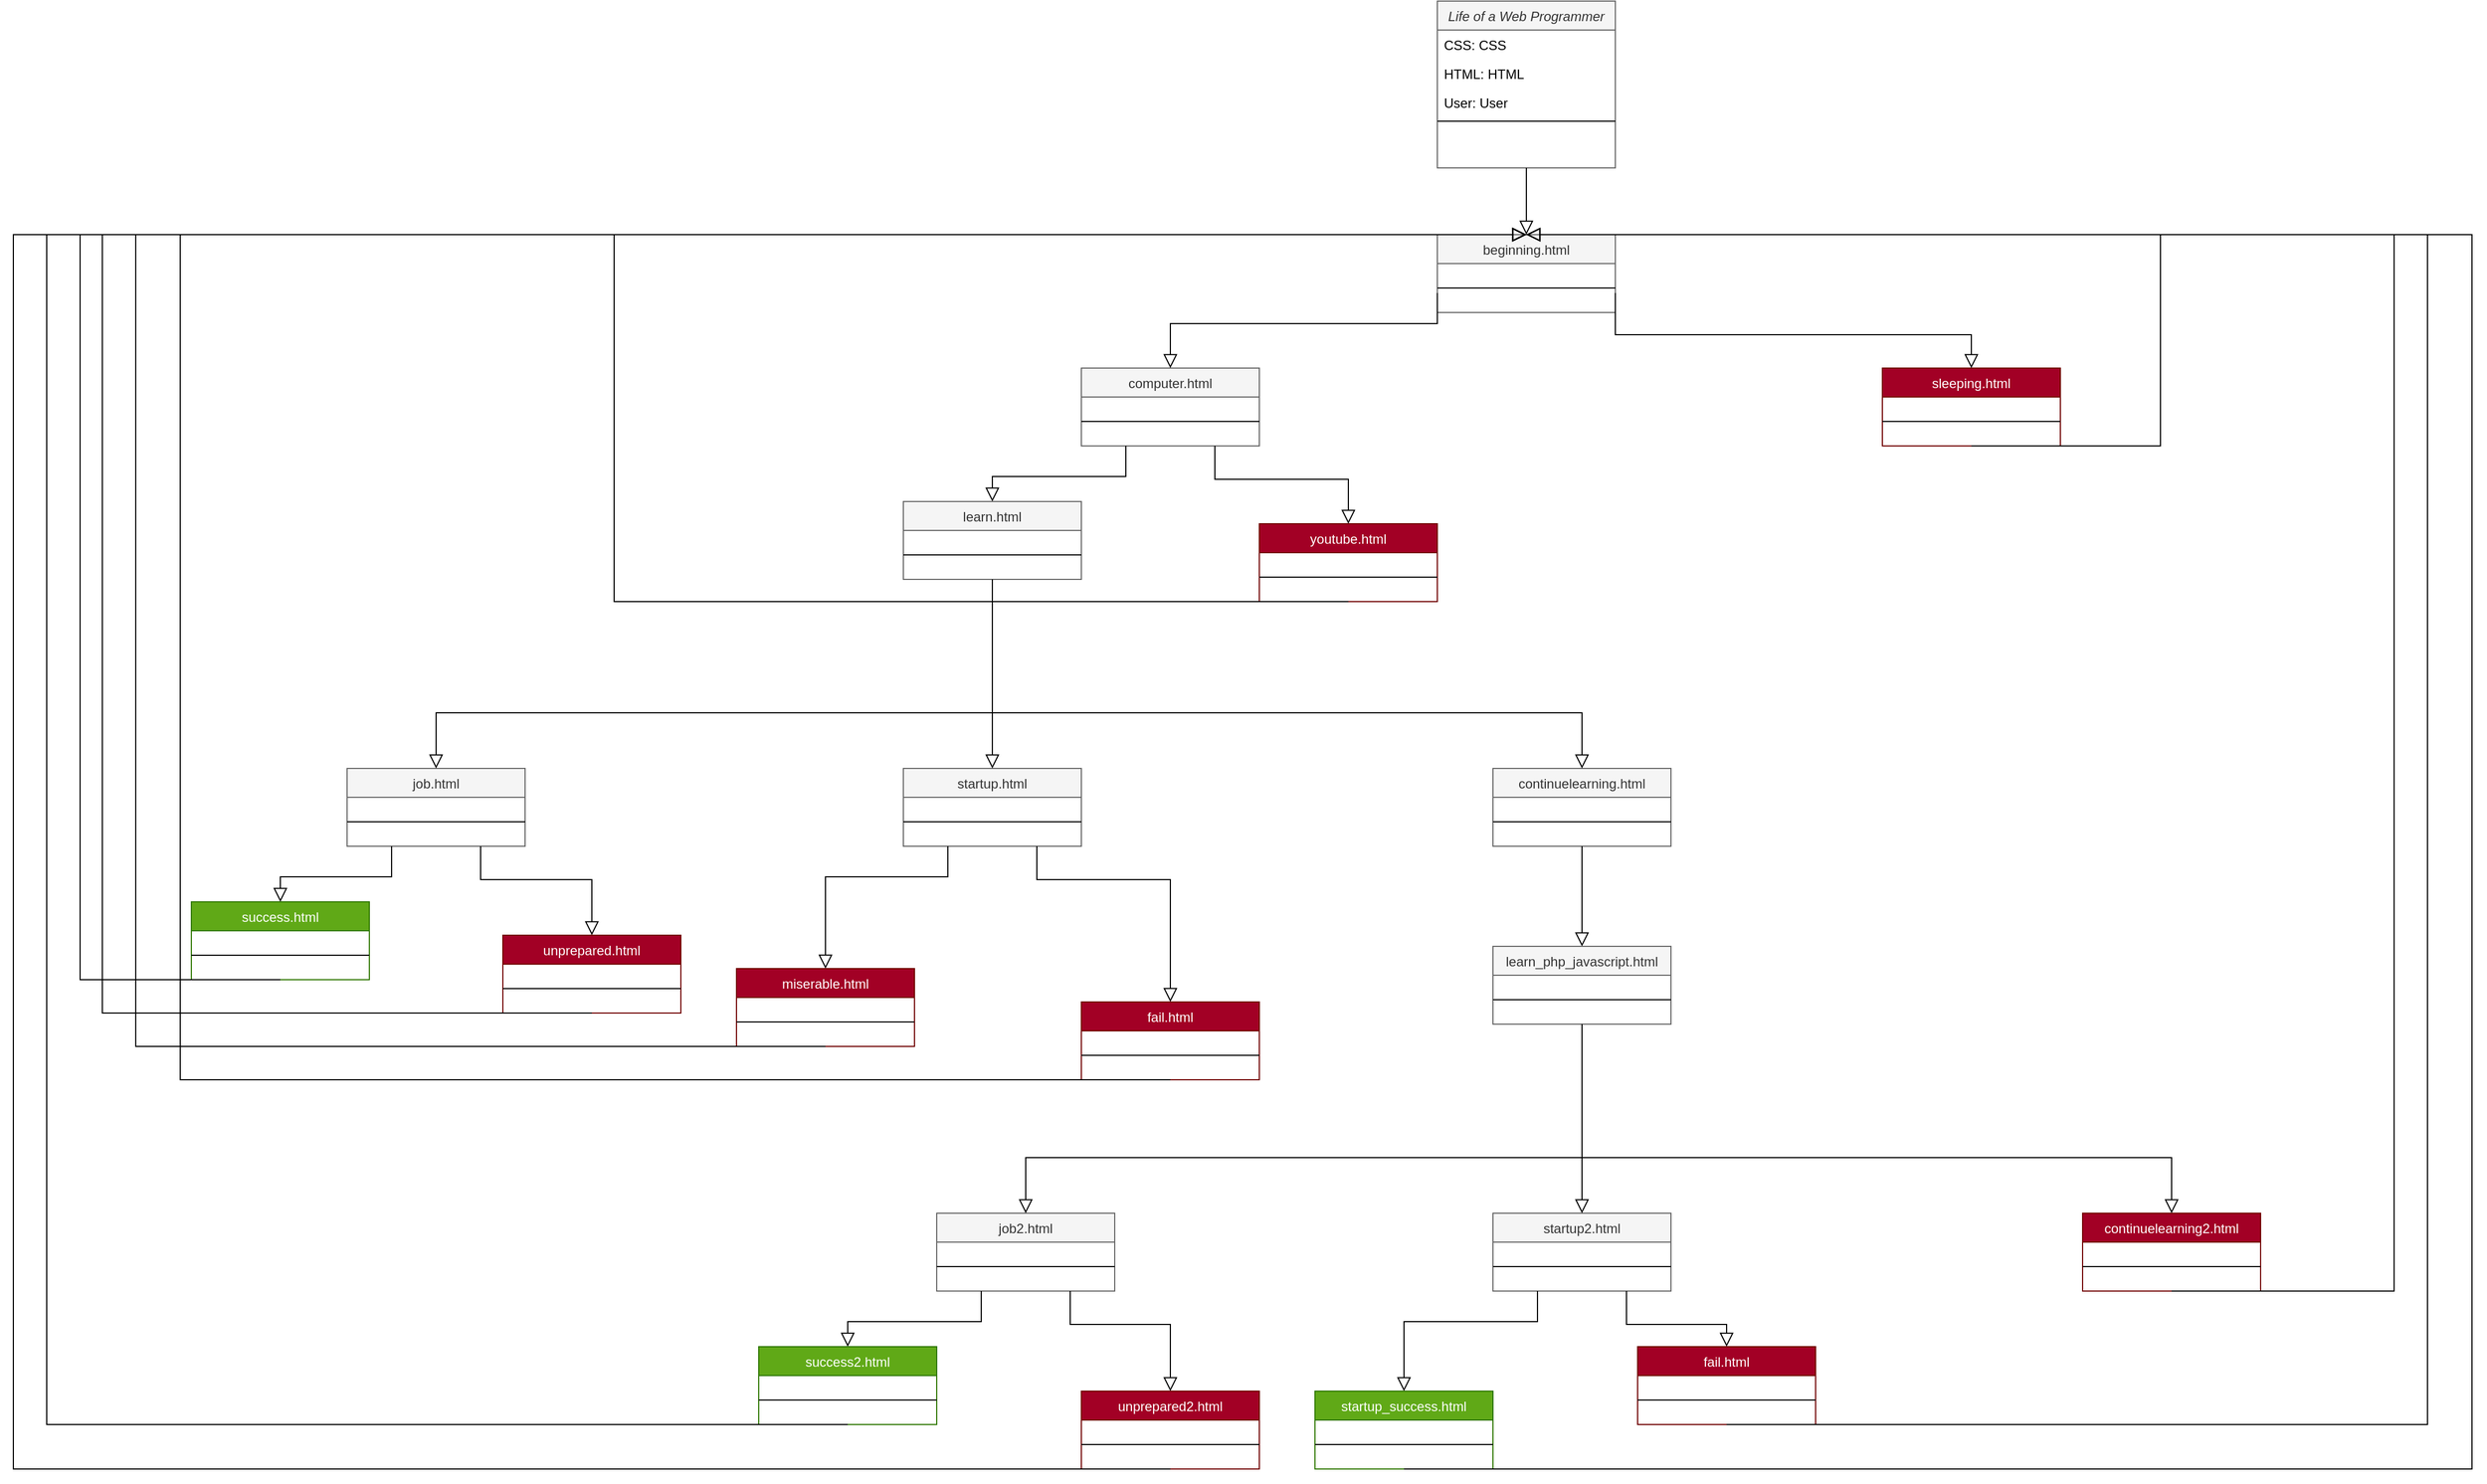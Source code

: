 <mxfile version="14.4.2" type="device"><diagram id="C5RBs43oDa-KdzZeNtuy" name="Page-1"><mxGraphModel dx="3716" dy="1122" grid="1" gridSize="10" guides="1" tooltips="1" connect="1" arrows="1" fold="1" page="1" pageScale="1" pageWidth="827" pageHeight="1169" math="0" shadow="0"><root><mxCell id="WIyWlLk6GJQsqaUBKTNV-0"/><mxCell id="WIyWlLk6GJQsqaUBKTNV-1" parent="WIyWlLk6GJQsqaUBKTNV-0"/><mxCell id="zkfFHV4jXpPFQw0GAbJ--6" value="beginning.html" style="swimlane;fontStyle=0;align=center;verticalAlign=top;childLayout=stackLayout;horizontal=1;startSize=26;horizontalStack=0;resizeParent=1;resizeLast=0;collapsible=1;marginBottom=0;rounded=0;shadow=0;strokeWidth=1;fillColor=#f5f5f5;strokeColor=#666666;fontColor=#333333;" parent="WIyWlLk6GJQsqaUBKTNV-1" vertex="1"><mxGeometry x="280" y="280" width="160" height="70" as="geometry"><mxRectangle x="130" y="380" width="160" height="26" as="alternateBounds"/></mxGeometry></mxCell><mxCell id="zkfFHV4jXpPFQw0GAbJ--9" value="" style="line;html=1;strokeWidth=1;align=left;verticalAlign=middle;spacingTop=-1;spacingLeft=3;spacingRight=3;rotatable=0;labelPosition=right;points=[];portConstraint=eastwest;" parent="zkfFHV4jXpPFQw0GAbJ--6" vertex="1"><mxGeometry y="26" width="160" height="44" as="geometry"/></mxCell><mxCell id="zkfFHV4jXpPFQw0GAbJ--0" value="Life of a Web Programmer" style="swimlane;fontStyle=2;align=center;verticalAlign=top;childLayout=stackLayout;horizontal=1;startSize=26;horizontalStack=0;resizeParent=1;resizeLast=0;collapsible=1;marginBottom=0;rounded=0;shadow=0;strokeWidth=1;fillColor=#f5f5f5;strokeColor=#666666;fontColor=#333333;" parent="WIyWlLk6GJQsqaUBKTNV-1" vertex="1"><mxGeometry x="280" y="70" width="160" height="150" as="geometry"><mxRectangle x="230" y="140" width="160" height="26" as="alternateBounds"/></mxGeometry></mxCell><mxCell id="zkfFHV4jXpPFQw0GAbJ--1" value="CSS: CSS" style="text;align=left;verticalAlign=top;spacingLeft=4;spacingRight=4;overflow=hidden;rotatable=0;points=[[0,0.5],[1,0.5]];portConstraint=eastwest;" parent="zkfFHV4jXpPFQw0GAbJ--0" vertex="1"><mxGeometry y="26" width="160" height="26" as="geometry"/></mxCell><mxCell id="zkfFHV4jXpPFQw0GAbJ--5" value="HTML: HTML" style="text;align=left;verticalAlign=top;spacingLeft=4;spacingRight=4;overflow=hidden;rotatable=0;points=[[0,0.5],[1,0.5]];portConstraint=eastwest;" parent="zkfFHV4jXpPFQw0GAbJ--0" vertex="1"><mxGeometry y="52" width="160" height="26" as="geometry"/></mxCell><mxCell id="vxozVLbmXnylLyHDkRU3-0" value="User: User" style="text;align=left;verticalAlign=top;spacingLeft=4;spacingRight=4;overflow=hidden;rotatable=0;points=[[0,0.5],[1,0.5]];portConstraint=eastwest;rounded=0;shadow=0;html=0;" vertex="1" parent="zkfFHV4jXpPFQw0GAbJ--0"><mxGeometry y="78" width="160" height="26" as="geometry"/></mxCell><mxCell id="zkfFHV4jXpPFQw0GAbJ--4" value="" style="line;html=1;strokeWidth=1;align=left;verticalAlign=middle;spacingTop=-1;spacingLeft=3;spacingRight=3;rotatable=0;labelPosition=right;points=[];portConstraint=eastwest;" parent="zkfFHV4jXpPFQw0GAbJ--0" vertex="1"><mxGeometry y="104" width="160" height="8" as="geometry"/></mxCell><mxCell id="zkfFHV4jXpPFQw0GAbJ--12" value="" style="endArrow=block;endSize=10;endFill=0;shadow=0;strokeWidth=1;rounded=0;edgeStyle=elbowEdgeStyle;elbow=vertical;" parent="WIyWlLk6GJQsqaUBKTNV-1" source="zkfFHV4jXpPFQw0GAbJ--0" target="zkfFHV4jXpPFQw0GAbJ--6" edge="1"><mxGeometry width="160" relative="1" as="geometry"><mxPoint x="200" y="203" as="sourcePoint"/><mxPoint x="200" y="203" as="targetPoint"/></mxGeometry></mxCell><mxCell id="vxozVLbmXnylLyHDkRU3-6" value="computer.html" style="swimlane;fontStyle=0;align=center;verticalAlign=top;childLayout=stackLayout;horizontal=1;startSize=26;horizontalStack=0;resizeParent=1;resizeLast=0;collapsible=1;marginBottom=0;rounded=0;shadow=0;strokeWidth=1;fillColor=#f5f5f5;strokeColor=#666666;fontColor=#333333;" vertex="1" parent="WIyWlLk6GJQsqaUBKTNV-1"><mxGeometry x="-40" y="400" width="160" height="70" as="geometry"><mxRectangle x="130" y="380" width="160" height="26" as="alternateBounds"/></mxGeometry></mxCell><mxCell id="vxozVLbmXnylLyHDkRU3-7" value="" style="line;html=1;strokeWidth=1;align=left;verticalAlign=middle;spacingTop=-1;spacingLeft=3;spacingRight=3;rotatable=0;labelPosition=right;points=[];portConstraint=eastwest;" vertex="1" parent="vxozVLbmXnylLyHDkRU3-6"><mxGeometry y="26" width="160" height="44" as="geometry"/></mxCell><mxCell id="vxozVLbmXnylLyHDkRU3-11" value="" style="endArrow=block;endSize=10;endFill=0;shadow=0;strokeWidth=1;rounded=0;edgeStyle=elbowEdgeStyle;elbow=vertical;exitX=0;exitY=0.75;exitDx=0;exitDy=0;entryX=0.5;entryY=0;entryDx=0;entryDy=0;" edge="1" parent="WIyWlLk6GJQsqaUBKTNV-1" source="zkfFHV4jXpPFQw0GAbJ--6" target="vxozVLbmXnylLyHDkRU3-6"><mxGeometry width="160" relative="1" as="geometry"><mxPoint x="200" y="340" as="sourcePoint"/><mxPoint x="320" y="425" as="targetPoint"/><Array as="points"><mxPoint x="220" y="360"/></Array></mxGeometry></mxCell><mxCell id="vxozVLbmXnylLyHDkRU3-12" value="" style="endArrow=block;endSize=10;endFill=0;shadow=0;strokeWidth=1;rounded=0;edgeStyle=elbowEdgeStyle;elbow=vertical;entryX=0.5;entryY=0;entryDx=0;entryDy=0;exitX=0.25;exitY=1;exitDx=0;exitDy=0;" edge="1" parent="WIyWlLk6GJQsqaUBKTNV-1" source="vxozVLbmXnylLyHDkRU3-6" target="vxozVLbmXnylLyHDkRU3-13"><mxGeometry width="160" relative="1" as="geometry"><mxPoint y="550" as="sourcePoint"/><mxPoint x="-120" y="537.5" as="targetPoint"/><Array as="points"><mxPoint x="-60" y="497.5"/></Array></mxGeometry></mxCell><mxCell id="vxozVLbmXnylLyHDkRU3-13" value="learn.html" style="swimlane;fontStyle=0;align=center;verticalAlign=top;childLayout=stackLayout;horizontal=1;startSize=26;horizontalStack=0;resizeParent=1;resizeLast=0;collapsible=1;marginBottom=0;rounded=0;shadow=0;strokeWidth=1;fillColor=#f5f5f5;strokeColor=#666666;fontColor=#333333;" vertex="1" parent="WIyWlLk6GJQsqaUBKTNV-1"><mxGeometry x="-200" y="520" width="160" height="70" as="geometry"><mxRectangle x="130" y="380" width="160" height="26" as="alternateBounds"/></mxGeometry></mxCell><mxCell id="vxozVLbmXnylLyHDkRU3-14" value="" style="line;html=1;strokeWidth=1;align=left;verticalAlign=middle;spacingTop=-1;spacingLeft=3;spacingRight=3;rotatable=0;labelPosition=right;points=[];portConstraint=eastwest;" vertex="1" parent="vxozVLbmXnylLyHDkRU3-13"><mxGeometry y="26" width="160" height="44" as="geometry"/></mxCell><mxCell id="vxozVLbmXnylLyHDkRU3-17" value="" style="endArrow=block;endSize=10;endFill=0;shadow=0;strokeWidth=1;rounded=0;edgeStyle=elbowEdgeStyle;elbow=vertical;entryX=0.5;entryY=0;entryDx=0;entryDy=0;exitX=0.75;exitY=1;exitDx=0;exitDy=0;" edge="1" parent="WIyWlLk6GJQsqaUBKTNV-1" target="vxozVLbmXnylLyHDkRU3-18" source="vxozVLbmXnylLyHDkRU3-6"><mxGeometry width="160" relative="1" as="geometry"><mxPoint x="10" y="480" as="sourcePoint"/><mxPoint x="-110" y="547.5" as="targetPoint"/><Array as="points"><mxPoint x="140" y="500"/></Array></mxGeometry></mxCell><mxCell id="vxozVLbmXnylLyHDkRU3-18" value="youtube.html" style="swimlane;fontStyle=0;align=center;verticalAlign=top;childLayout=stackLayout;horizontal=1;startSize=26;horizontalStack=0;resizeParent=1;resizeLast=0;collapsible=1;marginBottom=0;rounded=0;shadow=0;strokeWidth=1;fillColor=#a20025;strokeColor=#6F0000;fontColor=#ffffff;" vertex="1" parent="WIyWlLk6GJQsqaUBKTNV-1"><mxGeometry x="120" y="540" width="160" height="70" as="geometry"><mxRectangle x="130" y="380" width="160" height="26" as="alternateBounds"/></mxGeometry></mxCell><mxCell id="vxozVLbmXnylLyHDkRU3-19" value="" style="line;html=1;strokeWidth=1;align=left;verticalAlign=middle;spacingTop=-1;spacingLeft=3;spacingRight=3;rotatable=0;labelPosition=right;points=[];portConstraint=eastwest;" vertex="1" parent="vxozVLbmXnylLyHDkRU3-18"><mxGeometry y="26" width="160" height="44" as="geometry"/></mxCell><mxCell id="vxozVLbmXnylLyHDkRU3-29" value="sleeping.html" style="swimlane;fontStyle=0;align=center;verticalAlign=top;childLayout=stackLayout;horizontal=1;startSize=26;horizontalStack=0;resizeParent=1;resizeLast=0;collapsible=1;marginBottom=0;rounded=0;shadow=0;strokeWidth=1;fillColor=#a20025;strokeColor=#6F0000;fontColor=#ffffff;" vertex="1" parent="WIyWlLk6GJQsqaUBKTNV-1"><mxGeometry x="680" y="400" width="160" height="70" as="geometry"><mxRectangle x="130" y="380" width="160" height="26" as="alternateBounds"/></mxGeometry></mxCell><mxCell id="vxozVLbmXnylLyHDkRU3-30" value="" style="line;html=1;strokeWidth=1;align=left;verticalAlign=middle;spacingTop=-1;spacingLeft=3;spacingRight=3;rotatable=0;labelPosition=right;points=[];portConstraint=eastwest;" vertex="1" parent="vxozVLbmXnylLyHDkRU3-29"><mxGeometry y="26" width="160" height="44" as="geometry"/></mxCell><mxCell id="vxozVLbmXnylLyHDkRU3-31" value="" style="endArrow=block;endSize=10;endFill=0;shadow=0;strokeWidth=1;rounded=0;edgeStyle=elbowEdgeStyle;elbow=vertical;exitX=1;exitY=0.75;exitDx=0;exitDy=0;entryX=0.5;entryY=0;entryDx=0;entryDy=0;" edge="1" parent="WIyWlLk6GJQsqaUBKTNV-1" target="vxozVLbmXnylLyHDkRU3-29" source="zkfFHV4jXpPFQw0GAbJ--6"><mxGeometry width="160" relative="1" as="geometry"><mxPoint x="1000" y="332.5" as="sourcePoint"/><mxPoint x="1040" y="425" as="targetPoint"/><Array as="points"><mxPoint x="570" y="370"/></Array></mxGeometry></mxCell><mxCell id="vxozVLbmXnylLyHDkRU3-38" value="job.html" style="swimlane;fontStyle=0;align=center;verticalAlign=top;childLayout=stackLayout;horizontal=1;startSize=26;horizontalStack=0;resizeParent=1;resizeLast=0;collapsible=1;marginBottom=0;rounded=0;shadow=0;strokeWidth=1;fillColor=#f5f5f5;strokeColor=#666666;fontColor=#333333;" vertex="1" parent="WIyWlLk6GJQsqaUBKTNV-1"><mxGeometry x="-700" y="760" width="160" height="70" as="geometry"><mxRectangle x="130" y="380" width="160" height="26" as="alternateBounds"/></mxGeometry></mxCell><mxCell id="vxozVLbmXnylLyHDkRU3-39" value="" style="line;html=1;strokeWidth=1;align=left;verticalAlign=middle;spacingTop=-1;spacingLeft=3;spacingRight=3;rotatable=0;labelPosition=right;points=[];portConstraint=eastwest;" vertex="1" parent="vxozVLbmXnylLyHDkRU3-38"><mxGeometry y="26" width="160" height="44" as="geometry"/></mxCell><mxCell id="vxozVLbmXnylLyHDkRU3-40" value="" style="endArrow=block;endSize=10;endFill=0;shadow=0;strokeWidth=1;rounded=0;edgeStyle=elbowEdgeStyle;elbow=vertical;entryX=0.5;entryY=0;entryDx=0;entryDy=0;exitX=0.5;exitY=1;exitDx=0;exitDy=0;" edge="1" parent="WIyWlLk6GJQsqaUBKTNV-1" target="vxozVLbmXnylLyHDkRU3-38" source="vxozVLbmXnylLyHDkRU3-13"><mxGeometry width="160" relative="1" as="geometry"><mxPoint x="-120" y="650" as="sourcePoint"/><mxPoint x="-70" y="772.5" as="targetPoint"/><Array as="points"><mxPoint x="-230" y="710"/></Array></mxGeometry></mxCell><mxCell id="vxozVLbmXnylLyHDkRU3-41" value="" style="endArrow=block;endSize=10;endFill=0;shadow=0;strokeWidth=1;rounded=0;edgeStyle=elbowEdgeStyle;elbow=vertical;entryX=0.5;entryY=0;entryDx=0;entryDy=0;exitX=0.25;exitY=1;exitDx=0;exitDy=0;" edge="1" parent="WIyWlLk6GJQsqaUBKTNV-1" source="vxozVLbmXnylLyHDkRU3-38" target="vxozVLbmXnylLyHDkRU3-42"><mxGeometry width="160" relative="1" as="geometry"><mxPoint x="-660" y="910" as="sourcePoint"/><mxPoint x="-780" y="897.5" as="targetPoint"/><Array as="points"><mxPoint x="-720" y="857.5"/></Array></mxGeometry></mxCell><mxCell id="vxozVLbmXnylLyHDkRU3-42" value="success.html" style="swimlane;fontStyle=0;align=center;verticalAlign=top;childLayout=stackLayout;horizontal=1;startSize=26;horizontalStack=0;resizeParent=1;resizeLast=0;collapsible=1;marginBottom=0;rounded=0;shadow=0;strokeWidth=1;fillColor=#60a917;strokeColor=#2D7600;fontColor=#ffffff;" vertex="1" parent="WIyWlLk6GJQsqaUBKTNV-1"><mxGeometry x="-840" y="880" width="160" height="70" as="geometry"><mxRectangle x="130" y="380" width="160" height="26" as="alternateBounds"/></mxGeometry></mxCell><mxCell id="vxozVLbmXnylLyHDkRU3-43" value="" style="line;html=1;strokeWidth=1;align=left;verticalAlign=middle;spacingTop=-1;spacingLeft=3;spacingRight=3;rotatable=0;labelPosition=right;points=[];portConstraint=eastwest;" vertex="1" parent="vxozVLbmXnylLyHDkRU3-42"><mxGeometry y="26" width="160" height="44" as="geometry"/></mxCell><mxCell id="vxozVLbmXnylLyHDkRU3-44" value="" style="endArrow=block;endSize=10;endFill=0;shadow=0;strokeWidth=1;rounded=0;edgeStyle=elbowEdgeStyle;elbow=vertical;entryX=0.5;entryY=0;entryDx=0;entryDy=0;exitX=0.75;exitY=1;exitDx=0;exitDy=0;" edge="1" parent="WIyWlLk6GJQsqaUBKTNV-1" source="vxozVLbmXnylLyHDkRU3-38" target="vxozVLbmXnylLyHDkRU3-45"><mxGeometry width="160" relative="1" as="geometry"><mxPoint x="-650" y="840" as="sourcePoint"/><mxPoint x="-770" y="907.5" as="targetPoint"/><Array as="points"><mxPoint x="-520" y="860"/></Array></mxGeometry></mxCell><mxCell id="vxozVLbmXnylLyHDkRU3-45" value="unprepared.html" style="swimlane;fontStyle=0;align=center;verticalAlign=top;childLayout=stackLayout;horizontal=1;startSize=26;horizontalStack=0;resizeParent=1;resizeLast=0;collapsible=1;marginBottom=0;rounded=0;shadow=0;strokeWidth=1;fillColor=#a20025;strokeColor=#6F0000;fontColor=#ffffff;" vertex="1" parent="WIyWlLk6GJQsqaUBKTNV-1"><mxGeometry x="-560" y="910" width="160" height="70" as="geometry"><mxRectangle x="130" y="380" width="160" height="26" as="alternateBounds"/></mxGeometry></mxCell><mxCell id="vxozVLbmXnylLyHDkRU3-46" value="" style="line;html=1;strokeWidth=1;align=left;verticalAlign=middle;spacingTop=-1;spacingLeft=3;spacingRight=3;rotatable=0;labelPosition=right;points=[];portConstraint=eastwest;" vertex="1" parent="vxozVLbmXnylLyHDkRU3-45"><mxGeometry y="26" width="160" height="44" as="geometry"/></mxCell><mxCell id="vxozVLbmXnylLyHDkRU3-47" value="startup.html" style="swimlane;fontStyle=0;align=center;verticalAlign=top;childLayout=stackLayout;horizontal=1;startSize=26;horizontalStack=0;resizeParent=1;resizeLast=0;collapsible=1;marginBottom=0;rounded=0;shadow=0;strokeWidth=1;fillColor=#f5f5f5;strokeColor=#666666;fontColor=#333333;" vertex="1" parent="WIyWlLk6GJQsqaUBKTNV-1"><mxGeometry x="-200" y="760" width="160" height="70" as="geometry"><mxRectangle x="130" y="380" width="160" height="26" as="alternateBounds"/></mxGeometry></mxCell><mxCell id="vxozVLbmXnylLyHDkRU3-48" value="" style="line;html=1;strokeWidth=1;align=left;verticalAlign=middle;spacingTop=-1;spacingLeft=3;spacingRight=3;rotatable=0;labelPosition=right;points=[];portConstraint=eastwest;" vertex="1" parent="vxozVLbmXnylLyHDkRU3-47"><mxGeometry y="26" width="160" height="44" as="geometry"/></mxCell><mxCell id="vxozVLbmXnylLyHDkRU3-49" value="" style="endArrow=block;endSize=10;endFill=0;shadow=0;strokeWidth=1;rounded=0;edgeStyle=elbowEdgeStyle;elbow=vertical;entryX=0.5;entryY=0;entryDx=0;entryDy=0;exitX=0.5;exitY=1;exitDx=0;exitDy=0;" edge="1" parent="WIyWlLk6GJQsqaUBKTNV-1" target="vxozVLbmXnylLyHDkRU3-47" source="vxozVLbmXnylLyHDkRU3-13"><mxGeometry width="160" relative="1" as="geometry"><mxPoint x="430" y="590" as="sourcePoint"/><mxPoint x="480" y="772.5" as="targetPoint"/><Array as="points"><mxPoint x="-40" y="710"/></Array></mxGeometry></mxCell><mxCell id="vxozVLbmXnylLyHDkRU3-50" value="" style="endArrow=block;endSize=10;endFill=0;shadow=0;strokeWidth=1;rounded=0;edgeStyle=elbowEdgeStyle;elbow=vertical;entryX=0.5;entryY=0;entryDx=0;entryDy=0;exitX=0.25;exitY=1;exitDx=0;exitDy=0;" edge="1" parent="WIyWlLk6GJQsqaUBKTNV-1" source="vxozVLbmXnylLyHDkRU3-47" target="vxozVLbmXnylLyHDkRU3-51"><mxGeometry width="160" relative="1" as="geometry"><mxPoint x="-160" y="910" as="sourcePoint"/><mxPoint x="-280" y="897.5" as="targetPoint"/><Array as="points"><mxPoint x="-220" y="857.5"/></Array></mxGeometry></mxCell><mxCell id="vxozVLbmXnylLyHDkRU3-51" value="miserable.html" style="swimlane;fontStyle=0;align=center;verticalAlign=top;childLayout=stackLayout;horizontal=1;startSize=26;horizontalStack=0;resizeParent=1;resizeLast=0;collapsible=1;marginBottom=0;rounded=0;shadow=0;strokeWidth=1;fillColor=#a20025;strokeColor=#6F0000;fontColor=#ffffff;" vertex="1" parent="WIyWlLk6GJQsqaUBKTNV-1"><mxGeometry x="-350" y="940" width="160" height="70" as="geometry"><mxRectangle x="130" y="380" width="160" height="26" as="alternateBounds"/></mxGeometry></mxCell><mxCell id="vxozVLbmXnylLyHDkRU3-52" value="" style="line;html=1;strokeWidth=1;align=left;verticalAlign=middle;spacingTop=-1;spacingLeft=3;spacingRight=3;rotatable=0;labelPosition=right;points=[];portConstraint=eastwest;" vertex="1" parent="vxozVLbmXnylLyHDkRU3-51"><mxGeometry y="26" width="160" height="44" as="geometry"/></mxCell><mxCell id="vxozVLbmXnylLyHDkRU3-53" value="" style="endArrow=block;endSize=10;endFill=0;shadow=0;strokeWidth=1;rounded=0;edgeStyle=elbowEdgeStyle;elbow=vertical;entryX=0.5;entryY=0;entryDx=0;entryDy=0;exitX=0.75;exitY=1;exitDx=0;exitDy=0;" edge="1" parent="WIyWlLk6GJQsqaUBKTNV-1" source="vxozVLbmXnylLyHDkRU3-47" target="vxozVLbmXnylLyHDkRU3-54"><mxGeometry width="160" relative="1" as="geometry"><mxPoint x="-150" y="840" as="sourcePoint"/><mxPoint x="-270" y="907.5" as="targetPoint"/><Array as="points"><mxPoint x="-20" y="860"/></Array></mxGeometry></mxCell><mxCell id="vxozVLbmXnylLyHDkRU3-54" value="fail.html" style="swimlane;fontStyle=0;align=center;verticalAlign=top;childLayout=stackLayout;horizontal=1;startSize=26;horizontalStack=0;resizeParent=1;resizeLast=0;collapsible=1;marginBottom=0;rounded=0;shadow=0;strokeWidth=1;fillColor=#a20025;strokeColor=#6F0000;fontColor=#ffffff;" vertex="1" parent="WIyWlLk6GJQsqaUBKTNV-1"><mxGeometry x="-40" y="970" width="160" height="70" as="geometry"><mxRectangle x="130" y="380" width="160" height="26" as="alternateBounds"/></mxGeometry></mxCell><mxCell id="vxozVLbmXnylLyHDkRU3-55" value="" style="line;html=1;strokeWidth=1;align=left;verticalAlign=middle;spacingTop=-1;spacingLeft=3;spacingRight=3;rotatable=0;labelPosition=right;points=[];portConstraint=eastwest;" vertex="1" parent="vxozVLbmXnylLyHDkRU3-54"><mxGeometry y="26" width="160" height="44" as="geometry"/></mxCell><mxCell id="vxozVLbmXnylLyHDkRU3-58" value="continuelearning.html" style="swimlane;fontStyle=0;align=center;verticalAlign=top;childLayout=stackLayout;horizontal=1;startSize=26;horizontalStack=0;resizeParent=1;resizeLast=0;collapsible=1;marginBottom=0;rounded=0;shadow=0;strokeWidth=1;fillColor=#f5f5f5;strokeColor=#666666;fontColor=#333333;" vertex="1" parent="WIyWlLk6GJQsqaUBKTNV-1"><mxGeometry x="330" y="760" width="160" height="70" as="geometry"><mxRectangle x="130" y="380" width="160" height="26" as="alternateBounds"/></mxGeometry></mxCell><mxCell id="vxozVLbmXnylLyHDkRU3-59" value="" style="line;html=1;strokeWidth=1;align=left;verticalAlign=middle;spacingTop=-1;spacingLeft=3;spacingRight=3;rotatable=0;labelPosition=right;points=[];portConstraint=eastwest;" vertex="1" parent="vxozVLbmXnylLyHDkRU3-58"><mxGeometry y="26" width="160" height="44" as="geometry"/></mxCell><mxCell id="vxozVLbmXnylLyHDkRU3-60" value="" style="endArrow=block;endSize=10;endFill=0;shadow=0;strokeWidth=1;rounded=0;edgeStyle=elbowEdgeStyle;elbow=vertical;entryX=0.5;entryY=0;entryDx=0;entryDy=0;exitX=0.5;exitY=1;exitDx=0;exitDy=0;" edge="1" parent="WIyWlLk6GJQsqaUBKTNV-1" target="vxozVLbmXnylLyHDkRU3-58" source="vxozVLbmXnylLyHDkRU3-13"><mxGeometry width="160" relative="1" as="geometry"><mxPoint x="880" y="590" as="sourcePoint"/><mxPoint x="930" y="772.5" as="targetPoint"/><Array as="points"><mxPoint x="260" y="710"/></Array></mxGeometry></mxCell><mxCell id="vxozVLbmXnylLyHDkRU3-62" value="" style="endArrow=block;endSize=10;endFill=0;shadow=0;strokeWidth=1;rounded=0;edgeStyle=elbowEdgeStyle;elbow=vertical;exitX=0.5;exitY=1;exitDx=0;exitDy=0;entryX=0.5;entryY=0;entryDx=0;entryDy=0;" edge="1" parent="WIyWlLk6GJQsqaUBKTNV-1" source="vxozVLbmXnylLyHDkRU3-58" target="vxozVLbmXnylLyHDkRU3-63"><mxGeometry width="160" relative="1" as="geometry"><mxPoint x="439" y="830" as="sourcePoint"/><mxPoint x="410" y="900" as="targetPoint"/><Array as="points"/></mxGeometry></mxCell><mxCell id="vxozVLbmXnylLyHDkRU3-63" value="learn_php_javascript.html" style="swimlane;fontStyle=0;align=center;verticalAlign=top;childLayout=stackLayout;horizontal=1;startSize=26;horizontalStack=0;resizeParent=1;resizeLast=0;collapsible=1;marginBottom=0;rounded=0;shadow=0;strokeWidth=1;fillColor=#f5f5f5;strokeColor=#666666;fontColor=#333333;" vertex="1" parent="WIyWlLk6GJQsqaUBKTNV-1"><mxGeometry x="330" y="920" width="160" height="70" as="geometry"><mxRectangle x="130" y="380" width="160" height="26" as="alternateBounds"/></mxGeometry></mxCell><mxCell id="vxozVLbmXnylLyHDkRU3-64" value="" style="line;html=1;strokeWidth=1;align=left;verticalAlign=middle;spacingTop=-1;spacingLeft=3;spacingRight=3;rotatable=0;labelPosition=right;points=[];portConstraint=eastwest;" vertex="1" parent="vxozVLbmXnylLyHDkRU3-63"><mxGeometry y="26" width="160" height="44" as="geometry"/></mxCell><mxCell id="vxozVLbmXnylLyHDkRU3-91" value="job2.html" style="swimlane;fontStyle=0;align=center;verticalAlign=top;childLayout=stackLayout;horizontal=1;startSize=26;horizontalStack=0;resizeParent=1;resizeLast=0;collapsible=1;marginBottom=0;rounded=0;shadow=0;strokeWidth=1;fillColor=#f5f5f5;strokeColor=#666666;fontColor=#333333;" vertex="1" parent="WIyWlLk6GJQsqaUBKTNV-1"><mxGeometry x="-170" y="1160" width="160" height="70" as="geometry"><mxRectangle x="130" y="380" width="160" height="26" as="alternateBounds"/></mxGeometry></mxCell><mxCell id="vxozVLbmXnylLyHDkRU3-92" value="" style="line;html=1;strokeWidth=1;align=left;verticalAlign=middle;spacingTop=-1;spacingLeft=3;spacingRight=3;rotatable=0;labelPosition=right;points=[];portConstraint=eastwest;" vertex="1" parent="vxozVLbmXnylLyHDkRU3-91"><mxGeometry y="26" width="160" height="44" as="geometry"/></mxCell><mxCell id="vxozVLbmXnylLyHDkRU3-93" value="" style="endArrow=block;endSize=10;endFill=0;shadow=0;strokeWidth=1;rounded=0;edgeStyle=elbowEdgeStyle;elbow=vertical;entryX=0.5;entryY=0;entryDx=0;entryDy=0;" edge="1" parent="WIyWlLk6GJQsqaUBKTNV-1" target="vxozVLbmXnylLyHDkRU3-91"><mxGeometry width="160" relative="1" as="geometry"><mxPoint x="410" y="1000" as="sourcePoint"/><mxPoint x="470" y="1172.5" as="targetPoint"/><Array as="points"><mxPoint x="310" y="1110"/></Array></mxGeometry></mxCell><mxCell id="vxozVLbmXnylLyHDkRU3-94" value="" style="endArrow=block;endSize=10;endFill=0;shadow=0;strokeWidth=1;rounded=0;edgeStyle=elbowEdgeStyle;elbow=vertical;entryX=0.5;entryY=0;entryDx=0;entryDy=0;exitX=0.25;exitY=1;exitDx=0;exitDy=0;" edge="1" parent="WIyWlLk6GJQsqaUBKTNV-1" source="vxozVLbmXnylLyHDkRU3-91" target="vxozVLbmXnylLyHDkRU3-95"><mxGeometry width="160" relative="1" as="geometry"><mxPoint x="-130" y="1310" as="sourcePoint"/><mxPoint x="-250" y="1297.5" as="targetPoint"/><Array as="points"><mxPoint x="-190" y="1257.5"/></Array></mxGeometry></mxCell><mxCell id="vxozVLbmXnylLyHDkRU3-95" value="success2.html" style="swimlane;fontStyle=0;align=center;verticalAlign=top;childLayout=stackLayout;horizontal=1;startSize=26;horizontalStack=0;resizeParent=1;resizeLast=0;collapsible=1;marginBottom=0;rounded=0;shadow=0;strokeWidth=1;fillColor=#60a917;strokeColor=#2D7600;fontColor=#ffffff;" vertex="1" parent="WIyWlLk6GJQsqaUBKTNV-1"><mxGeometry x="-330" y="1280" width="160" height="70" as="geometry"><mxRectangle x="130" y="380" width="160" height="26" as="alternateBounds"/></mxGeometry></mxCell><mxCell id="vxozVLbmXnylLyHDkRU3-96" value="" style="line;html=1;strokeWidth=1;align=left;verticalAlign=middle;spacingTop=-1;spacingLeft=3;spacingRight=3;rotatable=0;labelPosition=right;points=[];portConstraint=eastwest;" vertex="1" parent="vxozVLbmXnylLyHDkRU3-95"><mxGeometry y="26" width="160" height="44" as="geometry"/></mxCell><mxCell id="vxozVLbmXnylLyHDkRU3-97" value="" style="endArrow=block;endSize=10;endFill=0;shadow=0;strokeWidth=1;rounded=0;edgeStyle=elbowEdgeStyle;elbow=vertical;entryX=0.5;entryY=0;entryDx=0;entryDy=0;exitX=0.75;exitY=1;exitDx=0;exitDy=0;" edge="1" parent="WIyWlLk6GJQsqaUBKTNV-1" source="vxozVLbmXnylLyHDkRU3-91" target="vxozVLbmXnylLyHDkRU3-98"><mxGeometry width="160" relative="1" as="geometry"><mxPoint x="-120" y="1240" as="sourcePoint"/><mxPoint x="-240" y="1307.5" as="targetPoint"/><Array as="points"><mxPoint x="10" y="1260"/></Array></mxGeometry></mxCell><mxCell id="vxozVLbmXnylLyHDkRU3-98" value="unprepared2.html" style="swimlane;fontStyle=0;align=center;verticalAlign=top;childLayout=stackLayout;horizontal=1;startSize=26;horizontalStack=0;resizeParent=1;resizeLast=0;collapsible=1;marginBottom=0;rounded=0;shadow=0;strokeWidth=1;fillColor=#a20025;strokeColor=#6F0000;fontColor=#ffffff;" vertex="1" parent="WIyWlLk6GJQsqaUBKTNV-1"><mxGeometry x="-40" y="1320" width="160" height="70" as="geometry"><mxRectangle x="130" y="380" width="160" height="26" as="alternateBounds"/></mxGeometry></mxCell><mxCell id="vxozVLbmXnylLyHDkRU3-99" value="" style="line;html=1;strokeWidth=1;align=left;verticalAlign=middle;spacingTop=-1;spacingLeft=3;spacingRight=3;rotatable=0;labelPosition=right;points=[];portConstraint=eastwest;" vertex="1" parent="vxozVLbmXnylLyHDkRU3-98"><mxGeometry y="26" width="160" height="44" as="geometry"/></mxCell><mxCell id="vxozVLbmXnylLyHDkRU3-100" value="startup2.html" style="swimlane;fontStyle=0;align=center;verticalAlign=top;childLayout=stackLayout;horizontal=1;startSize=26;horizontalStack=0;resizeParent=1;resizeLast=0;collapsible=1;marginBottom=0;rounded=0;shadow=0;strokeWidth=1;fillColor=#f5f5f5;strokeColor=#666666;fontColor=#333333;" vertex="1" parent="WIyWlLk6GJQsqaUBKTNV-1"><mxGeometry x="330" y="1160" width="160" height="70" as="geometry"><mxRectangle x="130" y="380" width="160" height="26" as="alternateBounds"/></mxGeometry></mxCell><mxCell id="vxozVLbmXnylLyHDkRU3-101" value="" style="line;html=1;strokeWidth=1;align=left;verticalAlign=middle;spacingTop=-1;spacingLeft=3;spacingRight=3;rotatable=0;labelPosition=right;points=[];portConstraint=eastwest;" vertex="1" parent="vxozVLbmXnylLyHDkRU3-100"><mxGeometry y="26" width="160" height="44" as="geometry"/></mxCell><mxCell id="vxozVLbmXnylLyHDkRU3-102" value="" style="endArrow=block;endSize=10;endFill=0;shadow=0;strokeWidth=1;rounded=0;edgeStyle=elbowEdgeStyle;elbow=vertical;entryX=0.5;entryY=0;entryDx=0;entryDy=0;exitX=0.5;exitY=1;exitDx=0;exitDy=0;" edge="1" parent="WIyWlLk6GJQsqaUBKTNV-1" target="vxozVLbmXnylLyHDkRU3-100" source="vxozVLbmXnylLyHDkRU3-63"><mxGeometry width="160" relative="1" as="geometry"><mxPoint x="420" y="990" as="sourcePoint"/><mxPoint x="1020" y="1172.5" as="targetPoint"/><Array as="points"><mxPoint x="430" y="1070"/></Array></mxGeometry></mxCell><mxCell id="vxozVLbmXnylLyHDkRU3-103" value="" style="endArrow=block;endSize=10;endFill=0;shadow=0;strokeWidth=1;rounded=0;edgeStyle=elbowEdgeStyle;elbow=vertical;entryX=0.5;entryY=0;entryDx=0;entryDy=0;exitX=0.25;exitY=1;exitDx=0;exitDy=0;" edge="1" parent="WIyWlLk6GJQsqaUBKTNV-1" source="vxozVLbmXnylLyHDkRU3-100" target="vxozVLbmXnylLyHDkRU3-104"><mxGeometry width="160" relative="1" as="geometry"><mxPoint x="370" y="1310" as="sourcePoint"/><mxPoint x="250" y="1297.5" as="targetPoint"/><Array as="points"><mxPoint x="310" y="1257.5"/></Array></mxGeometry></mxCell><mxCell id="vxozVLbmXnylLyHDkRU3-104" value="startup_success.html" style="swimlane;fontStyle=0;align=center;verticalAlign=top;childLayout=stackLayout;horizontal=1;startSize=26;horizontalStack=0;resizeParent=1;resizeLast=0;collapsible=1;marginBottom=0;rounded=0;shadow=0;strokeWidth=1;fillColor=#60a917;strokeColor=#2D7600;fontColor=#ffffff;" vertex="1" parent="WIyWlLk6GJQsqaUBKTNV-1"><mxGeometry x="170" y="1320" width="160" height="70" as="geometry"><mxRectangle x="130" y="380" width="160" height="26" as="alternateBounds"/></mxGeometry></mxCell><mxCell id="vxozVLbmXnylLyHDkRU3-105" value="" style="line;html=1;strokeWidth=1;align=left;verticalAlign=middle;spacingTop=-1;spacingLeft=3;spacingRight=3;rotatable=0;labelPosition=right;points=[];portConstraint=eastwest;" vertex="1" parent="vxozVLbmXnylLyHDkRU3-104"><mxGeometry y="26" width="160" height="44" as="geometry"/></mxCell><mxCell id="vxozVLbmXnylLyHDkRU3-106" value="" style="endArrow=block;endSize=10;endFill=0;shadow=0;strokeWidth=1;rounded=0;edgeStyle=elbowEdgeStyle;elbow=vertical;entryX=0.5;entryY=0;entryDx=0;entryDy=0;exitX=0.75;exitY=1;exitDx=0;exitDy=0;" edge="1" parent="WIyWlLk6GJQsqaUBKTNV-1" source="vxozVLbmXnylLyHDkRU3-100" target="vxozVLbmXnylLyHDkRU3-107"><mxGeometry width="160" relative="1" as="geometry"><mxPoint x="380" y="1240" as="sourcePoint"/><mxPoint x="260" y="1307.5" as="targetPoint"/><Array as="points"><mxPoint x="510" y="1260"/></Array></mxGeometry></mxCell><mxCell id="vxozVLbmXnylLyHDkRU3-107" value="fail.html" style="swimlane;fontStyle=0;align=center;verticalAlign=top;childLayout=stackLayout;horizontal=1;startSize=26;horizontalStack=0;resizeParent=1;resizeLast=0;collapsible=1;marginBottom=0;rounded=0;shadow=0;strokeWidth=1;fillColor=#a20025;strokeColor=#6F0000;fontColor=#ffffff;" vertex="1" parent="WIyWlLk6GJQsqaUBKTNV-1"><mxGeometry x="460" y="1280" width="160" height="70" as="geometry"><mxRectangle x="130" y="380" width="160" height="26" as="alternateBounds"/></mxGeometry></mxCell><mxCell id="vxozVLbmXnylLyHDkRU3-108" value="" style="line;html=1;strokeWidth=1;align=left;verticalAlign=middle;spacingTop=-1;spacingLeft=3;spacingRight=3;rotatable=0;labelPosition=right;points=[];portConstraint=eastwest;" vertex="1" parent="vxozVLbmXnylLyHDkRU3-107"><mxGeometry y="26" width="160" height="44" as="geometry"/></mxCell><mxCell id="vxozVLbmXnylLyHDkRU3-109" value="continuelearning2.html" style="swimlane;fontStyle=0;align=center;verticalAlign=top;childLayout=stackLayout;horizontal=1;startSize=26;horizontalStack=0;resizeParent=1;resizeLast=0;collapsible=1;marginBottom=0;rounded=0;shadow=0;strokeWidth=1;fillColor=#a20025;strokeColor=#6F0000;fontColor=#ffffff;" vertex="1" parent="WIyWlLk6GJQsqaUBKTNV-1"><mxGeometry x="860" y="1160" width="160" height="70" as="geometry"><mxRectangle x="130" y="380" width="160" height="26" as="alternateBounds"/></mxGeometry></mxCell><mxCell id="vxozVLbmXnylLyHDkRU3-110" value="" style="line;html=1;strokeWidth=1;align=left;verticalAlign=middle;spacingTop=-1;spacingLeft=3;spacingRight=3;rotatable=0;labelPosition=right;points=[];portConstraint=eastwest;" vertex="1" parent="vxozVLbmXnylLyHDkRU3-109"><mxGeometry y="26" width="160" height="44" as="geometry"/></mxCell><mxCell id="vxozVLbmXnylLyHDkRU3-111" value="" style="endArrow=block;endSize=10;endFill=0;shadow=0;strokeWidth=1;rounded=0;edgeStyle=elbowEdgeStyle;elbow=vertical;entryX=0.5;entryY=0;entryDx=0;entryDy=0;exitX=0.5;exitY=1;exitDx=0;exitDy=0;" edge="1" parent="WIyWlLk6GJQsqaUBKTNV-1" target="vxozVLbmXnylLyHDkRU3-109" source="vxozVLbmXnylLyHDkRU3-63"><mxGeometry width="160" relative="1" as="geometry"><mxPoint x="420" y="990" as="sourcePoint"/><mxPoint x="1470" y="1172.5" as="targetPoint"/><Array as="points"><mxPoint x="800" y="1110"/></Array></mxGeometry></mxCell><mxCell id="vxozVLbmXnylLyHDkRU3-112" value="" style="endArrow=block;endSize=10;endFill=0;shadow=0;strokeWidth=1;rounded=0;edgeStyle=elbowEdgeStyle;elbow=vertical;exitX=0.5;exitY=1;exitDx=0;exitDy=0;entryX=0.5;entryY=0;entryDx=0;entryDy=0;" edge="1" parent="WIyWlLk6GJQsqaUBKTNV-1" source="vxozVLbmXnylLyHDkRU3-109" target="zkfFHV4jXpPFQw0GAbJ--6"><mxGeometry width="160" relative="1" as="geometry"><mxPoint x="969" y="1230" as="sourcePoint"/><mxPoint x="940" y="1320" as="targetPoint"/><Array as="points"><mxPoint x="1140" y="270"/></Array></mxGeometry></mxCell><mxCell id="vxozVLbmXnylLyHDkRU3-115" value="" style="endArrow=block;endSize=10;endFill=0;shadow=0;strokeWidth=1;rounded=0;edgeStyle=elbowEdgeStyle;elbow=vertical;exitX=0.5;exitY=1;exitDx=0;exitDy=0;entryX=0.5;entryY=0;entryDx=0;entryDy=0;" edge="1" parent="WIyWlLk6GJQsqaUBKTNV-1" source="vxozVLbmXnylLyHDkRU3-107" target="zkfFHV4jXpPFQw0GAbJ--6"><mxGeometry width="160" relative="1" as="geometry"><mxPoint x="690" y="1370" as="sourcePoint"/><mxPoint x="690" y="1460" as="targetPoint"/><Array as="points"><mxPoint x="1170" y="280"/></Array></mxGeometry></mxCell><mxCell id="vxozVLbmXnylLyHDkRU3-116" value="" style="endArrow=block;endSize=10;endFill=0;shadow=0;strokeWidth=1;rounded=0;edgeStyle=elbowEdgeStyle;elbow=vertical;exitX=0.5;exitY=1;exitDx=0;exitDy=0;entryX=0.5;entryY=0;entryDx=0;entryDy=0;" edge="1" parent="WIyWlLk6GJQsqaUBKTNV-1" source="vxozVLbmXnylLyHDkRU3-104" target="zkfFHV4jXpPFQw0GAbJ--6"><mxGeometry width="160" relative="1" as="geometry"><mxPoint x="690" y="1460" as="sourcePoint"/><mxPoint x="480" y="390" as="targetPoint"/><Array as="points"><mxPoint x="1210" y="810"/></Array></mxGeometry></mxCell><mxCell id="vxozVLbmXnylLyHDkRU3-117" value="" style="endArrow=block;endSize=10;endFill=0;shadow=0;strokeWidth=1;rounded=0;edgeStyle=elbowEdgeStyle;elbow=vertical;exitX=0.5;exitY=1;exitDx=0;exitDy=0;entryX=0.5;entryY=0;entryDx=0;entryDy=0;" edge="1" parent="WIyWlLk6GJQsqaUBKTNV-1" source="vxozVLbmXnylLyHDkRU3-29" target="zkfFHV4jXpPFQw0GAbJ--6"><mxGeometry width="160" relative="1" as="geometry"><mxPoint x="414" y="460" as="sourcePoint"/><mxPoint x="734" y="527.5" as="targetPoint"/><Array as="points"><mxPoint x="930" y="280"/></Array></mxGeometry></mxCell><mxCell id="vxozVLbmXnylLyHDkRU3-118" value="" style="endArrow=block;endSize=10;endFill=0;shadow=0;strokeWidth=1;rounded=0;edgeStyle=elbowEdgeStyle;elbow=vertical;exitX=0.5;exitY=1;exitDx=0;exitDy=0;entryX=0.5;entryY=0;entryDx=0;entryDy=0;" edge="1" parent="WIyWlLk6GJQsqaUBKTNV-1" source="vxozVLbmXnylLyHDkRU3-18" target="zkfFHV4jXpPFQw0GAbJ--6"><mxGeometry width="160" relative="1" as="geometry"><mxPoint x="760" y="690" as="sourcePoint"/><mxPoint x="360" y="500" as="targetPoint"/><Array as="points"><mxPoint x="-460" y="420"/></Array></mxGeometry></mxCell><mxCell id="vxozVLbmXnylLyHDkRU3-119" value="" style="endArrow=block;endSize=10;endFill=0;shadow=0;strokeWidth=1;rounded=0;edgeStyle=elbowEdgeStyle;elbow=vertical;exitX=0.5;exitY=1;exitDx=0;exitDy=0;entryX=0.5;entryY=0;entryDx=0;entryDy=0;" edge="1" parent="WIyWlLk6GJQsqaUBKTNV-1" source="vxozVLbmXnylLyHDkRU3-98" target="zkfFHV4jXpPFQw0GAbJ--6"><mxGeometry width="160" relative="1" as="geometry"><mxPoint x="80" y="1430" as="sourcePoint"/><mxPoint x="50" y="220" as="targetPoint"/><Array as="points"><mxPoint x="-1000" y="840"/></Array></mxGeometry></mxCell><mxCell id="vxozVLbmXnylLyHDkRU3-120" value="" style="endArrow=block;endSize=10;endFill=0;shadow=0;strokeWidth=1;rounded=0;edgeStyle=elbowEdgeStyle;elbow=vertical;exitX=0.5;exitY=1;exitDx=0;exitDy=0;entryX=0.5;entryY=0;entryDx=0;entryDy=0;" edge="1" parent="WIyWlLk6GJQsqaUBKTNV-1" source="vxozVLbmXnylLyHDkRU3-95" target="zkfFHV4jXpPFQw0GAbJ--6"><mxGeometry width="160" relative="1" as="geometry"><mxPoint x="50" y="1400" as="sourcePoint"/><mxPoint x="370" y="290" as="targetPoint"/><Array as="points"><mxPoint x="-970" y="810"/></Array></mxGeometry></mxCell><mxCell id="vxozVLbmXnylLyHDkRU3-121" value="" style="endArrow=block;endSize=10;endFill=0;shadow=0;strokeWidth=1;rounded=0;edgeStyle=elbowEdgeStyle;elbow=vertical;entryX=0.5;entryY=0;entryDx=0;entryDy=0;exitX=0.5;exitY=1;exitDx=0;exitDy=0;" edge="1" parent="WIyWlLk6GJQsqaUBKTNV-1" source="vxozVLbmXnylLyHDkRU3-42" target="zkfFHV4jXpPFQw0GAbJ--6"><mxGeometry width="160" relative="1" as="geometry"><mxPoint x="-650" y="840" as="sourcePoint"/><mxPoint x="-770" y="890" as="targetPoint"/><Array as="points"><mxPoint x="-940" y="610"/></Array></mxGeometry></mxCell><mxCell id="vxozVLbmXnylLyHDkRU3-122" value="" style="endArrow=block;endSize=10;endFill=0;shadow=0;strokeWidth=1;rounded=0;edgeStyle=elbowEdgeStyle;elbow=vertical;exitX=0.5;exitY=1;exitDx=0;exitDy=0;entryX=0.5;entryY=0;entryDx=0;entryDy=0;" edge="1" parent="WIyWlLk6GJQsqaUBKTNV-1" source="vxozVLbmXnylLyHDkRU3-45" target="zkfFHV4jXpPFQw0GAbJ--6"><mxGeometry width="160" relative="1" as="geometry"><mxPoint x="-750" y="960" as="sourcePoint"/><mxPoint x="320" y="430" as="targetPoint"/><Array as="points"><mxPoint x="-920" y="630"/></Array></mxGeometry></mxCell><mxCell id="vxozVLbmXnylLyHDkRU3-123" value="" style="endArrow=block;endSize=10;endFill=0;shadow=0;strokeWidth=1;rounded=0;edgeStyle=elbowEdgeStyle;elbow=vertical;exitX=0.5;exitY=1;exitDx=0;exitDy=0;entryX=0.5;entryY=0;entryDx=0;entryDy=0;" edge="1" parent="WIyWlLk6GJQsqaUBKTNV-1" source="vxozVLbmXnylLyHDkRU3-51" target="zkfFHV4jXpPFQw0GAbJ--6"><mxGeometry width="160" relative="1" as="geometry"><mxPoint x="-470" y="990" as="sourcePoint"/><mxPoint x="370" y="290" as="targetPoint"/><Array as="points"><mxPoint x="-890" y="650"/></Array></mxGeometry></mxCell><mxCell id="vxozVLbmXnylLyHDkRU3-124" value="" style="endArrow=block;endSize=10;endFill=0;shadow=0;strokeWidth=1;rounded=0;edgeStyle=elbowEdgeStyle;elbow=vertical;exitX=0.5;exitY=1;exitDx=0;exitDy=0;entryX=0.5;entryY=0;entryDx=0;entryDy=0;" edge="1" parent="WIyWlLk6GJQsqaUBKTNV-1" source="vxozVLbmXnylLyHDkRU3-54" target="zkfFHV4jXpPFQw0GAbJ--6"><mxGeometry width="160" relative="1" as="geometry"><mxPoint x="-260" y="1020" as="sourcePoint"/><mxPoint x="370" y="290" as="targetPoint"/><Array as="points"><mxPoint x="-850" y="660"/></Array></mxGeometry></mxCell></root></mxGraphModel></diagram></mxfile>